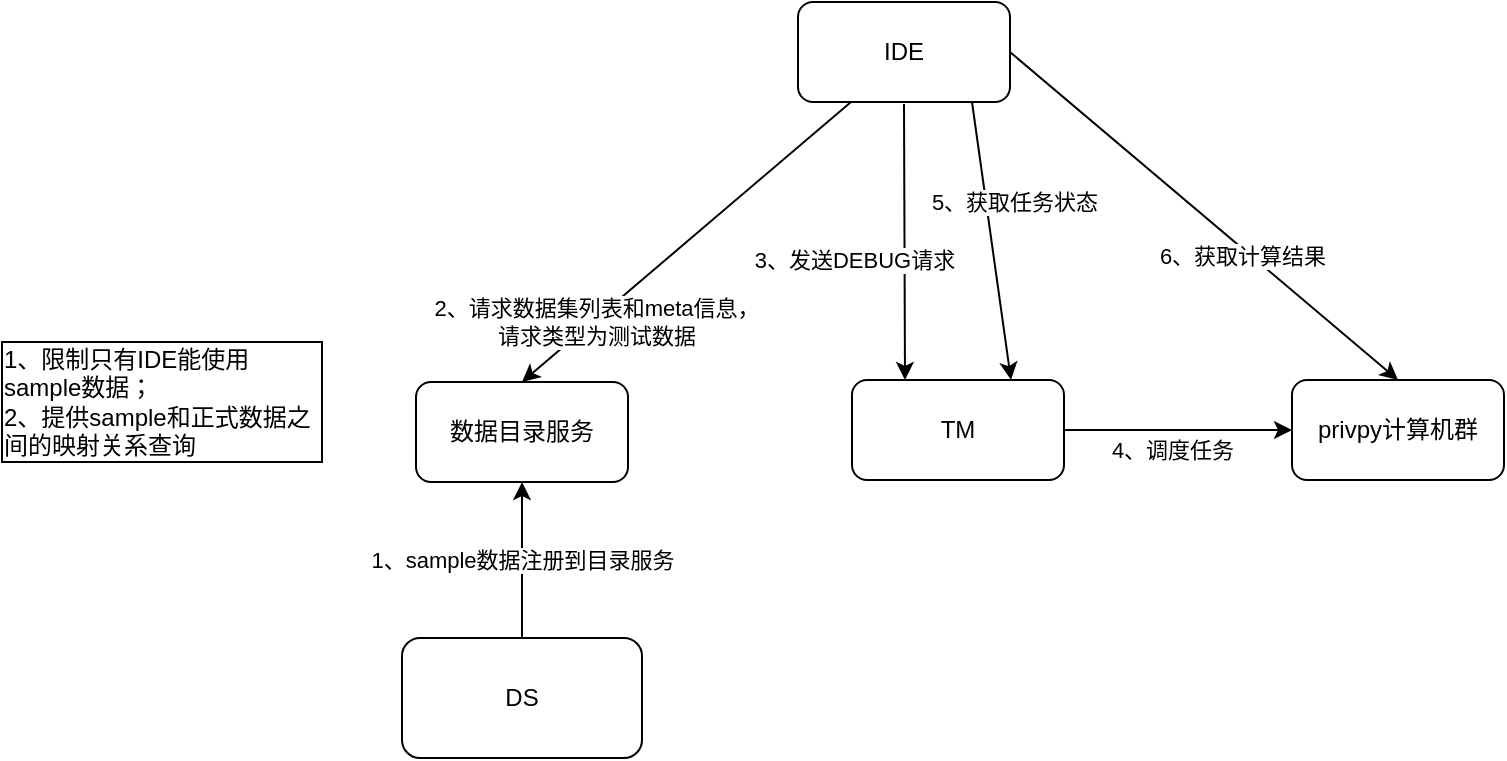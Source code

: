 <mxfile version="13.1.3" type="github">
  <diagram id="18uPsYCW1CXx2MfYo5Co" name="Page-1">
    <mxGraphModel dx="1186" dy="637" grid="1" gridSize="10" guides="1" tooltips="1" connect="1" arrows="1" fold="1" page="1" pageScale="1" pageWidth="827" pageHeight="1169" math="0" shadow="0">
      <root>
        <mxCell id="0" />
        <mxCell id="1" parent="0" />
        <mxCell id="3ec4w3cwO1-WBTdr7BWn-1" value="数据目录服务" style="rounded=1;whiteSpace=wrap;html=1;" parent="1" vertex="1">
          <mxGeometry x="267" y="320" width="106" height="50" as="geometry" />
        </mxCell>
        <mxCell id="3ec4w3cwO1-WBTdr7BWn-8" value="privpy计算机群" style="rounded=1;whiteSpace=wrap;html=1;" parent="1" vertex="1">
          <mxGeometry x="705" y="319" width="106" height="50" as="geometry" />
        </mxCell>
        <mxCell id="3ec4w3cwO1-WBTdr7BWn-5" value="TM" style="rounded=1;whiteSpace=wrap;html=1;" parent="1" vertex="1">
          <mxGeometry x="485" y="319" width="106" height="50" as="geometry" />
        </mxCell>
        <mxCell id="3ec4w3cwO1-WBTdr7BWn-2" value="IDE" style="rounded=1;whiteSpace=wrap;html=1;" parent="1" vertex="1">
          <mxGeometry x="458" y="130" width="106" height="50" as="geometry" />
        </mxCell>
        <mxCell id="3ec4w3cwO1-WBTdr7BWn-11" value="3、发送DEBUG请求" style="endArrow=classic;html=1;entryX=0.25;entryY=0;entryDx=0;entryDy=0;exitX=0.5;exitY=1;exitDx=0;exitDy=0;" parent="1" target="3ec4w3cwO1-WBTdr7BWn-5" edge="1">
          <mxGeometry x="0.13" y="-25" width="50" height="50" relative="1" as="geometry">
            <mxPoint x="511" y="181" as="sourcePoint" />
            <mxPoint x="513.5" y="281" as="targetPoint" />
            <mxPoint as="offset" />
          </mxGeometry>
        </mxCell>
        <mxCell id="3ec4w3cwO1-WBTdr7BWn-12" value="2、请求数据集列表和meta信息，&lt;br&gt;请求类型为测试数据" style="endArrow=classic;html=1;exitX=0.25;exitY=1;exitDx=0;exitDy=0;entryX=0.5;entryY=0;entryDx=0;entryDy=0;" parent="1" source="3ec4w3cwO1-WBTdr7BWn-2" target="3ec4w3cwO1-WBTdr7BWn-1" edge="1">
          <mxGeometry x="0.559" y="1" width="50" height="50" relative="1" as="geometry">
            <mxPoint x="547" y="400" as="sourcePoint" />
            <mxPoint x="597" y="350" as="targetPoint" />
            <mxPoint as="offset" />
          </mxGeometry>
        </mxCell>
        <mxCell id="3ec4w3cwO1-WBTdr7BWn-13" value="" style="endArrow=classic;html=1;entryX=0;entryY=0.5;entryDx=0;entryDy=0;" parent="1" source="3ec4w3cwO1-WBTdr7BWn-5" target="3ec4w3cwO1-WBTdr7BWn-8" edge="1">
          <mxGeometry width="50" height="50" relative="1" as="geometry">
            <mxPoint x="547" y="400" as="sourcePoint" />
            <mxPoint x="597" y="350" as="targetPoint" />
            <Array as="points" />
          </mxGeometry>
        </mxCell>
        <mxCell id="3ec4w3cwO1-WBTdr7BWn-14" value="4、调度任务" style="edgeLabel;html=1;align=center;verticalAlign=middle;resizable=0;points=[];" parent="3ec4w3cwO1-WBTdr7BWn-13" vertex="1" connectable="0">
          <mxGeometry x="-0.48" y="-2" relative="1" as="geometry">
            <mxPoint x="24" y="8" as="offset" />
          </mxGeometry>
        </mxCell>
        <mxCell id="3ec4w3cwO1-WBTdr7BWn-17" value="" style="endArrow=classic;html=1;entryX=0.5;entryY=0;entryDx=0;entryDy=0;exitX=1;exitY=0.5;exitDx=0;exitDy=0;" parent="1" source="3ec4w3cwO1-WBTdr7BWn-2" target="3ec4w3cwO1-WBTdr7BWn-8" edge="1">
          <mxGeometry width="50" height="50" relative="1" as="geometry">
            <mxPoint x="707" y="130" as="sourcePoint" />
            <mxPoint x="597" y="350" as="targetPoint" />
          </mxGeometry>
        </mxCell>
        <mxCell id="3ec4w3cwO1-WBTdr7BWn-19" value="6、获取计算结果" style="edgeLabel;html=1;align=center;verticalAlign=middle;resizable=0;points=[];" parent="3ec4w3cwO1-WBTdr7BWn-17" vertex="1" connectable="0">
          <mxGeometry x="0.211" y="-3" relative="1" as="geometry">
            <mxPoint as="offset" />
          </mxGeometry>
        </mxCell>
        <mxCell id="3ec4w3cwO1-WBTdr7BWn-18" value="5、获取任务状态" style="endArrow=classic;html=1;entryX=0.75;entryY=0;entryDx=0;entryDy=0;" parent="1" target="3ec4w3cwO1-WBTdr7BWn-5" edge="1">
          <mxGeometry x="-0.256" y="14" width="50" height="50" relative="1" as="geometry">
            <mxPoint x="545" y="180" as="sourcePoint" />
            <mxPoint x="597" y="350" as="targetPoint" />
            <mxPoint as="offset" />
          </mxGeometry>
        </mxCell>
        <mxCell id="kIlI5BIzw73iB4UpW1K1-2" value="DS" style="rounded=1;whiteSpace=wrap;html=1;" vertex="1" parent="1">
          <mxGeometry x="260" y="448" width="120" height="60" as="geometry" />
        </mxCell>
        <mxCell id="kIlI5BIzw73iB4UpW1K1-5" value="1、sample数据注册到目录服务" style="endArrow=classic;html=1;exitX=0.5;exitY=0;exitDx=0;exitDy=0;entryX=0.5;entryY=1;entryDx=0;entryDy=0;" edge="1" parent="1" source="kIlI5BIzw73iB4UpW1K1-2" target="3ec4w3cwO1-WBTdr7BWn-1">
          <mxGeometry width="50" height="50" relative="1" as="geometry">
            <mxPoint x="487" y="390" as="sourcePoint" />
            <mxPoint x="537" y="340" as="targetPoint" />
          </mxGeometry>
        </mxCell>
        <mxCell id="kIlI5BIzw73iB4UpW1K1-7" value="&lt;div style=&quot;text-align: left&quot;&gt;&lt;span&gt;1、限制只有IDE能使用sample数据；&lt;/span&gt;&lt;/div&gt;&lt;span&gt;&lt;div style=&quot;text-align: left&quot;&gt;&lt;span&gt;2、提供sample和正式数据之间的映射关系查询&lt;/span&gt;&lt;/div&gt;&lt;/span&gt;" style="rounded=0;whiteSpace=wrap;html=1;" vertex="1" parent="1">
          <mxGeometry x="60" y="300" width="160" height="60" as="geometry" />
        </mxCell>
      </root>
    </mxGraphModel>
  </diagram>
</mxfile>
